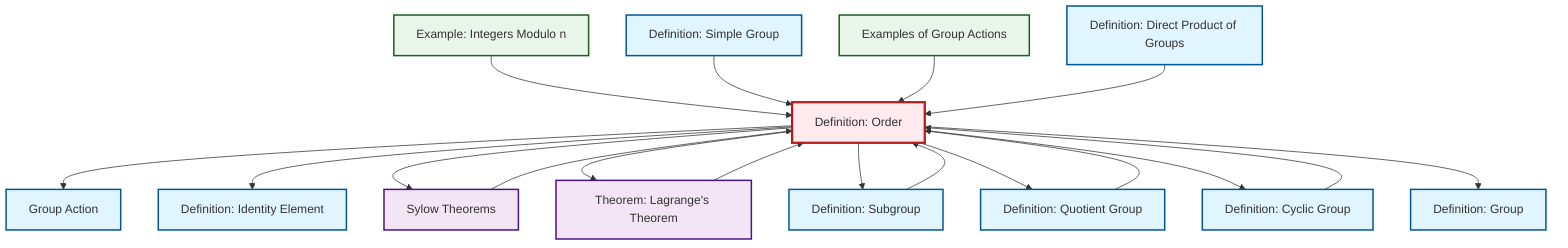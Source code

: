 graph TD
    classDef definition fill:#e1f5fe,stroke:#01579b,stroke-width:2px
    classDef theorem fill:#f3e5f5,stroke:#4a148c,stroke-width:2px
    classDef axiom fill:#fff3e0,stroke:#e65100,stroke-width:2px
    classDef example fill:#e8f5e9,stroke:#1b5e20,stroke-width:2px
    classDef current fill:#ffebee,stroke:#b71c1c,stroke-width:3px
    def-direct-product["Definition: Direct Product of Groups"]:::definition
    def-quotient-group["Definition: Quotient Group"]:::definition
    ex-group-action-examples["Examples of Group Actions"]:::example
    thm-lagrange["Theorem: Lagrange's Theorem"]:::theorem
    def-simple-group["Definition: Simple Group"]:::definition
    def-group-action["Group Action"]:::definition
    ex-quotient-integers-mod-n["Example: Integers Modulo n"]:::example
    def-group["Definition: Group"]:::definition
    def-order["Definition: Order"]:::definition
    thm-sylow["Sylow Theorems"]:::theorem
    def-cyclic-group["Definition: Cyclic Group"]:::definition
    def-subgroup["Definition: Subgroup"]:::definition
    def-identity-element["Definition: Identity Element"]:::definition
    def-order --> def-group-action
    ex-quotient-integers-mod-n --> def-order
    def-cyclic-group --> def-order
    def-order --> def-identity-element
    thm-lagrange --> def-order
    def-simple-group --> def-order
    def-order --> thm-sylow
    def-order --> thm-lagrange
    def-order --> def-subgroup
    ex-group-action-examples --> def-order
    def-direct-product --> def-order
    def-order --> def-quotient-group
    def-quotient-group --> def-order
    thm-sylow --> def-order
    def-subgroup --> def-order
    def-order --> def-cyclic-group
    def-order --> def-group
    class def-order current